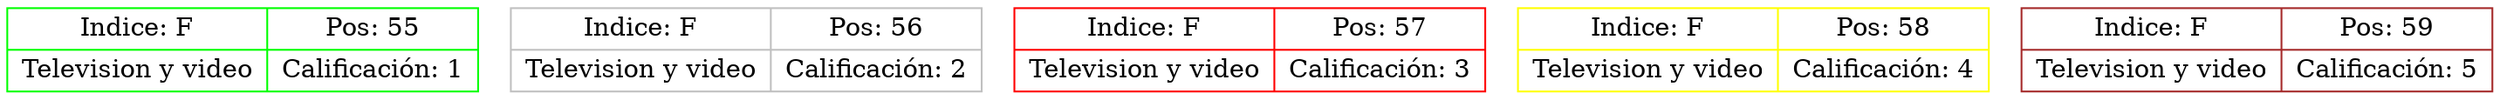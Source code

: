 digraph Daniel11{
node[shape=record];
node55[color=green, fillcolor=yellow, label="{Indice: F|Television y video}|{Pos: 55|Calificación: 1}"];
node56[color=gray, fillcolor=blue, label="{Indice: F|Television y video}|{Pos: 56|Calificación: 2}"];
node57[color=red, fillcolor=gray, label="{Indice: F|Television y video}|{Pos: 57|Calificación: 3}"];
node58[color=yellow, fillcolor=green, label="{Indice: F|Television y video}|{Pos: 58|Calificación: 4}"];
node59[color=brown, fillcolor=orange, label="{Indice: F|Television y video}|{Pos: 59|Calificación: 5}"];
}